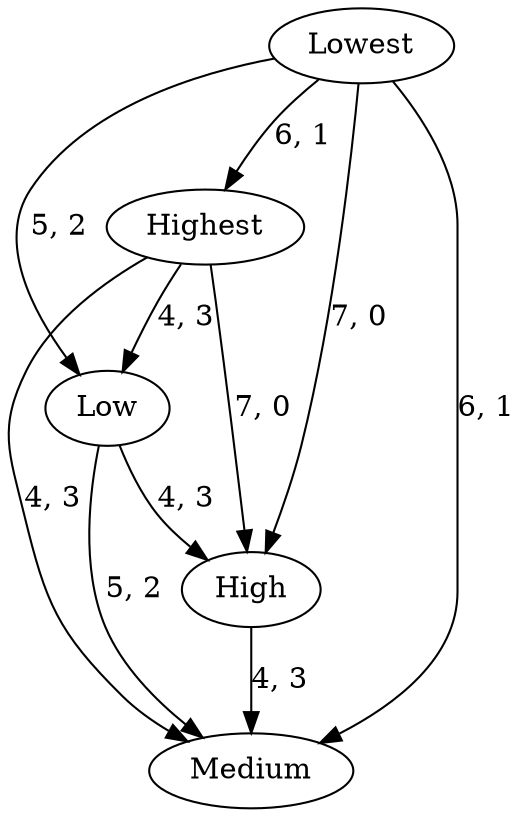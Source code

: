 digraph {
	Highest
	High
	Medium
	Low
	Lowest
	Highest -> High [label="7, 0" weight=7]
	Highest -> Medium [label="4, 3" weight=4]
	Highest -> Low [label="4, 3" weight=4]
	Lowest -> Highest [label="6, 1" weight=6]
	High -> Medium [label="4, 3" weight=4]
	Low -> High [label="4, 3" weight=4]
	Lowest -> High [label="7, 0" weight=7]
	Low -> Medium [label="5, 2" weight=5]
	Lowest -> Medium [label="6, 1" weight=6]
	Lowest -> Low [label="5, 2" weight=5]
}
